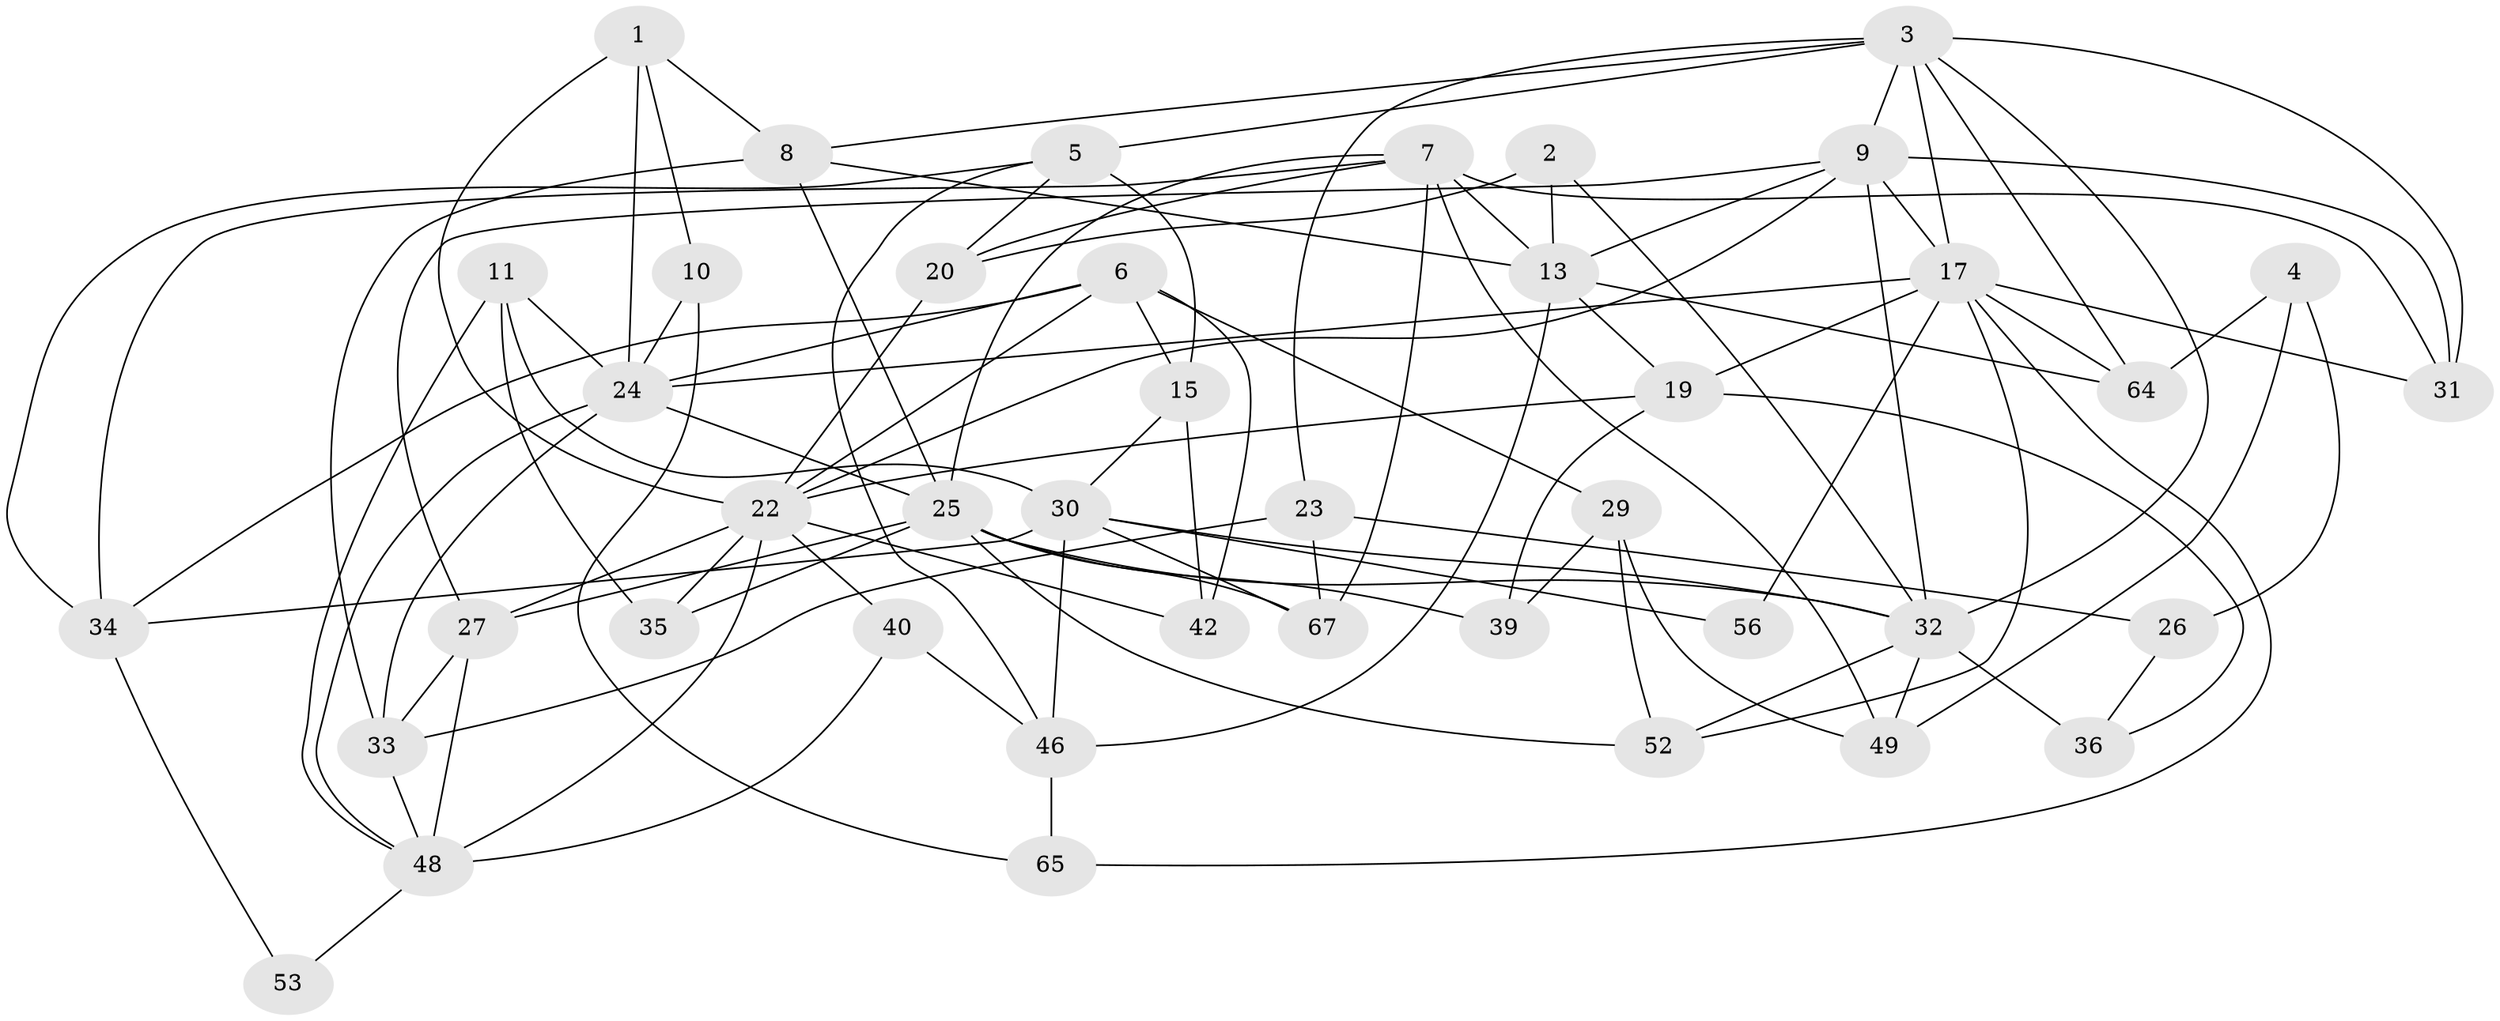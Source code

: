 // original degree distribution, {4: 0.29850746268656714, 3: 0.3283582089552239, 6: 0.11940298507462686, 2: 0.1044776119402985, 7: 0.029850746268656716, 8: 0.029850746268656716, 5: 0.08955223880597014}
// Generated by graph-tools (version 1.1) at 2025/11/02/27/25 16:11:23]
// undirected, 42 vertices, 103 edges
graph export_dot {
graph [start="1"]
  node [color=gray90,style=filled];
  1;
  2 [super="+12"];
  3 [super="+41"];
  4 [super="+50"];
  5;
  6 [super="+51"];
  7 [super="+63"];
  8 [super="+14"];
  9 [super="+21"];
  10;
  11 [super="+18"];
  13 [super="+45"];
  15 [super="+16"];
  17 [super="+60"];
  19 [super="+57"];
  20 [super="+38"];
  22 [super="+62"];
  23 [super="+43"];
  24 [super="+28"];
  25 [super="+59"];
  26;
  27 [super="+58"];
  29;
  30 [super="+37"];
  31;
  32 [super="+47"];
  33;
  34 [super="+44"];
  35;
  36;
  39;
  40;
  42 [super="+54"];
  46 [super="+61"];
  48 [super="+55"];
  49 [super="+66"];
  52;
  53;
  56;
  64;
  65;
  67;
  1 -- 22;
  1 -- 24;
  1 -- 8;
  1 -- 10;
  2 -- 20 [weight=2];
  2 -- 32;
  2 -- 13;
  3 -- 31;
  3 -- 64;
  3 -- 17;
  3 -- 5;
  3 -- 23;
  3 -- 9;
  3 -- 8;
  3 -- 32;
  4 -- 49;
  4 -- 64;
  4 -- 26;
  5 -- 15 [weight=2];
  5 -- 34;
  5 -- 46;
  5 -- 20;
  6 -- 24;
  6 -- 34;
  6 -- 22;
  6 -- 42;
  6 -- 29;
  6 -- 15;
  7 -- 13;
  7 -- 49;
  7 -- 34;
  7 -- 67;
  7 -- 20 [weight=2];
  7 -- 31;
  7 -- 25;
  8 -- 13;
  8 -- 33;
  8 -- 25;
  9 -- 31;
  9 -- 22;
  9 -- 13;
  9 -- 32;
  9 -- 17;
  9 -- 27;
  10 -- 65;
  10 -- 24;
  11 -- 35;
  11 -- 24;
  11 -- 48;
  11 -- 30;
  13 -- 64;
  13 -- 19;
  13 -- 46;
  15 -- 42;
  15 -- 30;
  17 -- 24;
  17 -- 64;
  17 -- 19;
  17 -- 31;
  17 -- 56;
  17 -- 65;
  17 -- 52;
  19 -- 36;
  19 -- 39;
  19 -- 22;
  20 -- 22;
  22 -- 35;
  22 -- 40;
  22 -- 42;
  22 -- 48 [weight=2];
  22 -- 27;
  23 -- 67;
  23 -- 33;
  23 -- 26;
  24 -- 33;
  24 -- 48;
  24 -- 25;
  25 -- 39;
  25 -- 67;
  25 -- 35;
  25 -- 52;
  25 -- 32;
  25 -- 27;
  26 -- 36;
  27 -- 33;
  27 -- 48;
  29 -- 52;
  29 -- 39;
  29 -- 49;
  30 -- 67;
  30 -- 56;
  30 -- 32;
  30 -- 34;
  30 -- 46;
  32 -- 36 [weight=2];
  32 -- 49;
  32 -- 52;
  33 -- 48;
  34 -- 53;
  40 -- 48;
  40 -- 46;
  46 -- 65;
  48 -- 53;
}
